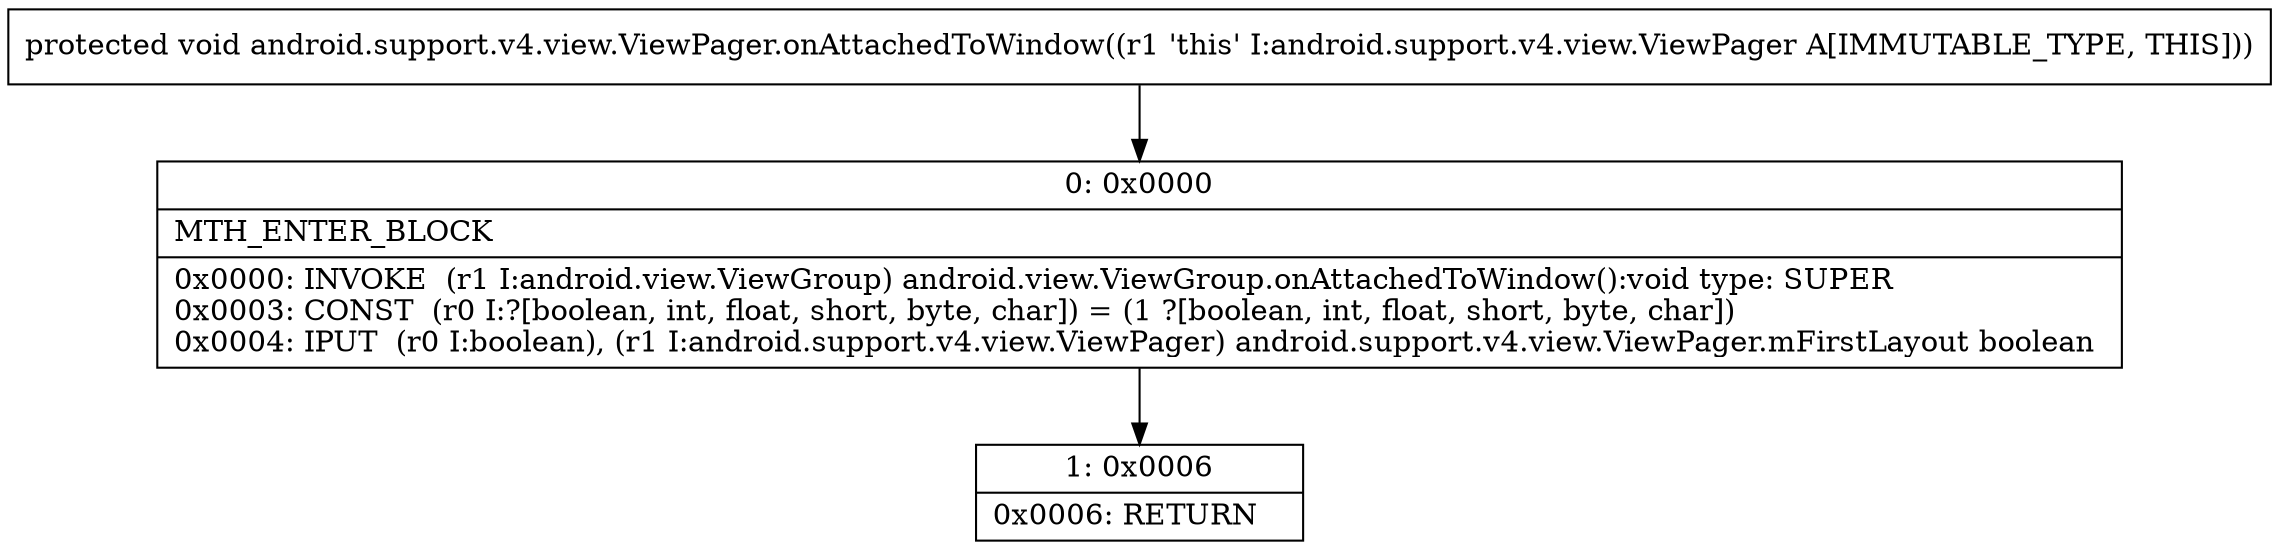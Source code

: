 digraph "CFG forandroid.support.v4.view.ViewPager.onAttachedToWindow()V" {
Node_0 [shape=record,label="{0\:\ 0x0000|MTH_ENTER_BLOCK\l|0x0000: INVOKE  (r1 I:android.view.ViewGroup) android.view.ViewGroup.onAttachedToWindow():void type: SUPER \l0x0003: CONST  (r0 I:?[boolean, int, float, short, byte, char]) = (1 ?[boolean, int, float, short, byte, char]) \l0x0004: IPUT  (r0 I:boolean), (r1 I:android.support.v4.view.ViewPager) android.support.v4.view.ViewPager.mFirstLayout boolean \l}"];
Node_1 [shape=record,label="{1\:\ 0x0006|0x0006: RETURN   \l}"];
MethodNode[shape=record,label="{protected void android.support.v4.view.ViewPager.onAttachedToWindow((r1 'this' I:android.support.v4.view.ViewPager A[IMMUTABLE_TYPE, THIS])) }"];
MethodNode -> Node_0;
Node_0 -> Node_1;
}

